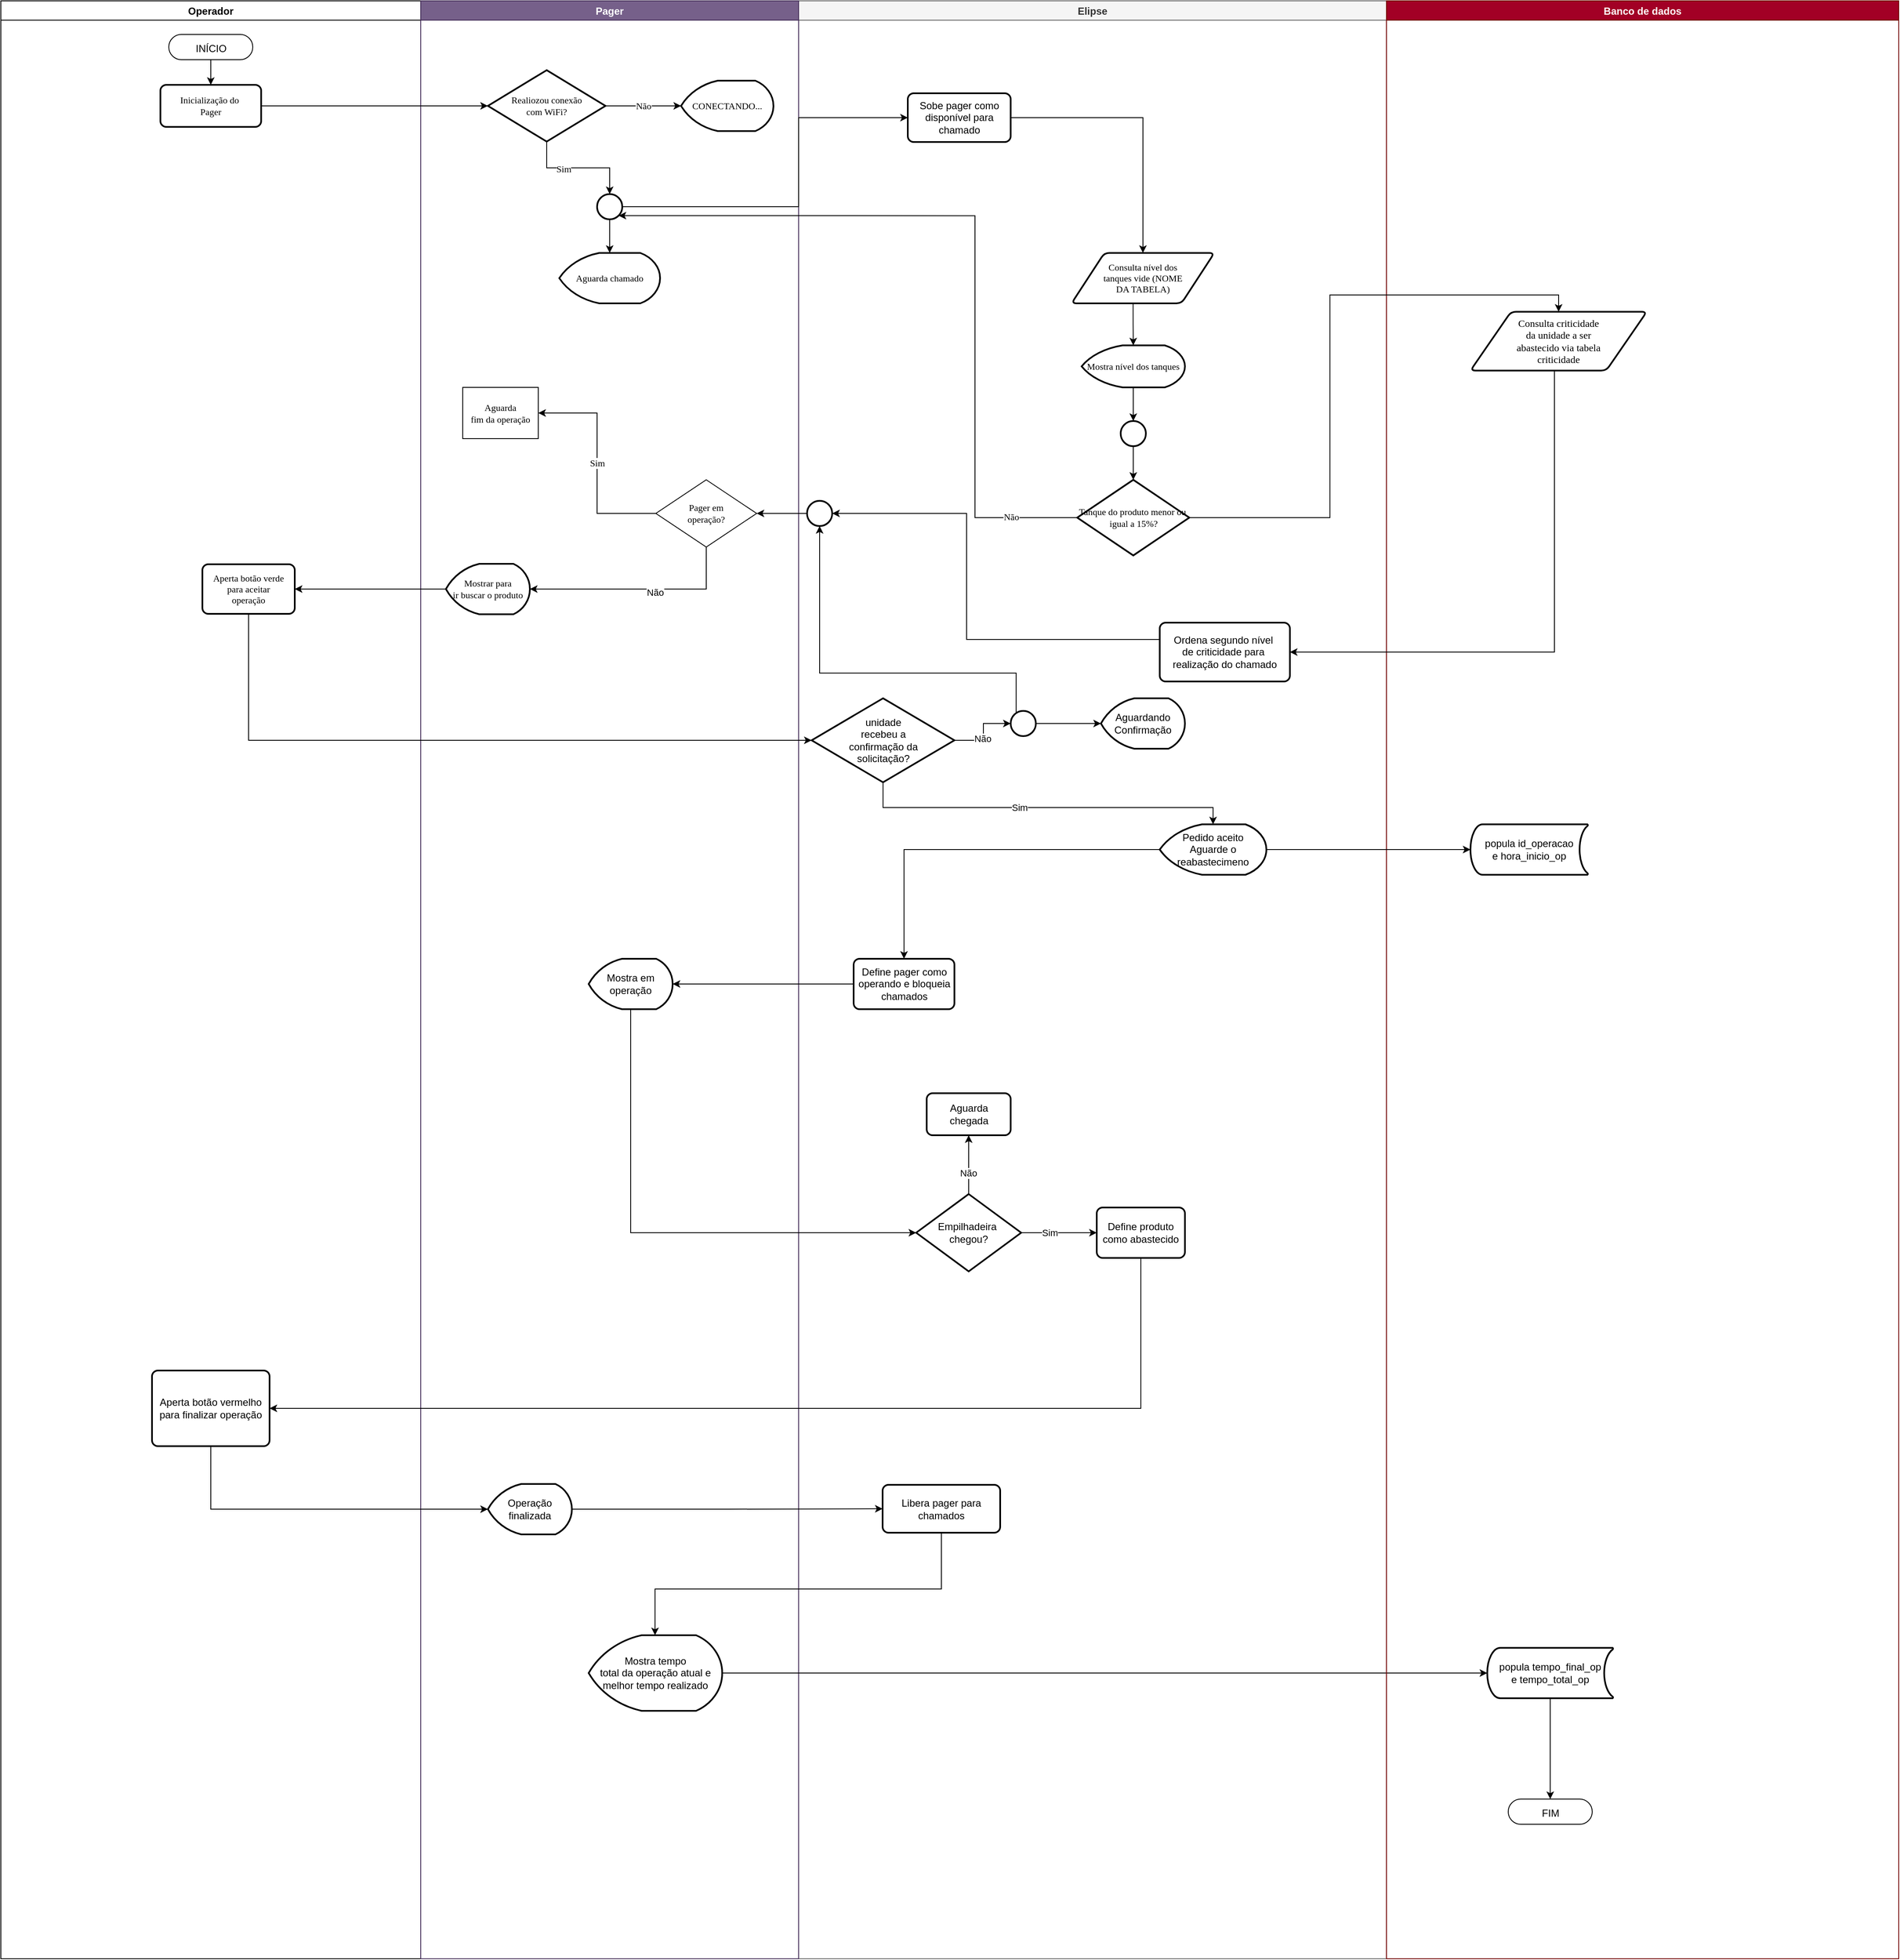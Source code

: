 <mxfile version="20.2.3" type="device"><diagram id="C5RBs43oDa-KdzZeNtuy" name="Page-1"><mxGraphModel dx="3377" dy="1754" grid="1" gridSize="10" guides="1" tooltips="1" connect="1" arrows="1" fold="1" page="1" pageScale="1" pageWidth="1654" pageHeight="1169" math="0" shadow="0"><root><mxCell id="WIyWlLk6GJQsqaUBKTNV-0"/><mxCell id="WIyWlLk6GJQsqaUBKTNV-1" parent="WIyWlLk6GJQsqaUBKTNV-0"/><mxCell id="_cv4jqZ-8VD1wE39_pZX-53" value="Elipse" style="swimlane;fillColor=#f5f5f5;fontColor=#333333;strokeColor=#666666;resizable=1;fixedWidth=1;movable=0;" parent="WIyWlLk6GJQsqaUBKTNV-1" vertex="1"><mxGeometry x="950" width="700" height="2330" as="geometry"/></mxCell><mxCell id="nsGBpXfsjarQeDxXtJxV-21" style="edgeStyle=orthogonalEdgeStyle;rounded=0;orthogonalLoop=1;jettySize=auto;html=1;exitX=0.431;exitY=1.017;exitDx=0;exitDy=0;exitPerimeter=0;" edge="1" parent="_cv4jqZ-8VD1wE39_pZX-53" source="_cv4jqZ-8VD1wE39_pZX-67" target="_cv4jqZ-8VD1wE39_pZX-68"><mxGeometry relative="1" as="geometry"/></mxCell><mxCell id="_cv4jqZ-8VD1wE39_pZX-67" value="&lt;p style=&quot;line-height: 1.2; font-size: 11px;&quot;&gt;&lt;font style=&quot;font-size: 11px;&quot; face=&quot;Verdana&quot;&gt;Consulta nível dos&lt;br&gt;tanques vide (NOME&lt;br&gt;DA TABELA)&lt;/font&gt;&lt;/p&gt;" style="shape=parallelogram;html=1;strokeWidth=2;perimeter=parallelogramPerimeter;whiteSpace=wrap;rounded=1;arcSize=12;size=0.23;" parent="_cv4jqZ-8VD1wE39_pZX-53" vertex="1"><mxGeometry x="325" y="300" width="170" height="60" as="geometry"/></mxCell><mxCell id="_cv4jqZ-8VD1wE39_pZX-81" style="edgeStyle=orthogonalEdgeStyle;rounded=0;orthogonalLoop=1;jettySize=auto;html=1;exitX=0.5;exitY=1;exitDx=0;exitDy=0;exitPerimeter=0;entryX=0.5;entryY=0;entryDx=0;entryDy=0;entryPerimeter=0;fontFamily=Verdana;fontSize=11;" parent="_cv4jqZ-8VD1wE39_pZX-53" source="_cv4jqZ-8VD1wE39_pZX-68" target="_cv4jqZ-8VD1wE39_pZX-80" edge="1"><mxGeometry relative="1" as="geometry"/></mxCell><mxCell id="_cv4jqZ-8VD1wE39_pZX-68" value="Mostra nível dos tanques" style="strokeWidth=2;html=1;shape=mxgraph.flowchart.display;whiteSpace=wrap;fontFamily=Verdana;fontSize=11;" parent="_cv4jqZ-8VD1wE39_pZX-53" vertex="1"><mxGeometry x="337" y="410" width="123" height="50" as="geometry"/></mxCell><mxCell id="_cv4jqZ-8VD1wE39_pZX-85" style="edgeStyle=orthogonalEdgeStyle;rounded=0;orthogonalLoop=1;jettySize=auto;html=1;exitX=0.5;exitY=1;exitDx=0;exitDy=0;exitPerimeter=0;entryX=0.5;entryY=0;entryDx=0;entryDy=0;entryPerimeter=0;fontFamily=Verdana;fontSize=11;" parent="_cv4jqZ-8VD1wE39_pZX-53" source="_cv4jqZ-8VD1wE39_pZX-80" target="_cv4jqZ-8VD1wE39_pZX-84" edge="1"><mxGeometry relative="1" as="geometry"><mxPoint x="399.5" y="560" as="targetPoint"/></mxGeometry></mxCell><mxCell id="_cv4jqZ-8VD1wE39_pZX-80" value="" style="strokeWidth=2;html=1;shape=mxgraph.flowchart.start_2;whiteSpace=wrap;fontFamily=Verdana;fontSize=11;" parent="_cv4jqZ-8VD1wE39_pZX-53" vertex="1"><mxGeometry x="383.5" y="500" width="30" height="30" as="geometry"/></mxCell><mxCell id="_cv4jqZ-8VD1wE39_pZX-84" value="Tanque do produto menor ou&amp;nbsp;&lt;br&gt;igual a 15%?" style="strokeWidth=2;html=1;shape=mxgraph.flowchart.decision;whiteSpace=wrap;fontFamily=Verdana;fontSize=11;" parent="_cv4jqZ-8VD1wE39_pZX-53" vertex="1"><mxGeometry x="331.75" y="570" width="133.5" height="90" as="geometry"/></mxCell><mxCell id="nsGBpXfsjarQeDxXtJxV-9" style="edgeStyle=orthogonalEdgeStyle;rounded=0;orthogonalLoop=1;jettySize=auto;html=1;entryX=0.5;entryY=1;entryDx=0;entryDy=0;" edge="1" parent="_cv4jqZ-8VD1wE39_pZX-53" source="nsGBpXfsjarQeDxXtJxV-6" target="nsGBpXfsjarQeDxXtJxV-8"><mxGeometry relative="1" as="geometry"/></mxCell><mxCell id="nsGBpXfsjarQeDxXtJxV-10" value="Não" style="edgeLabel;html=1;align=center;verticalAlign=middle;resizable=0;points=[];" vertex="1" connectable="0" parent="nsGBpXfsjarQeDxXtJxV-9"><mxGeometry x="-0.274" y="1" relative="1" as="geometry"><mxPoint as="offset"/></mxGeometry></mxCell><mxCell id="nsGBpXfsjarQeDxXtJxV-12" style="edgeStyle=orthogonalEdgeStyle;rounded=0;orthogonalLoop=1;jettySize=auto;html=1;entryX=0;entryY=0.5;entryDx=0;entryDy=0;" edge="1" parent="_cv4jqZ-8VD1wE39_pZX-53" source="nsGBpXfsjarQeDxXtJxV-6" target="nsGBpXfsjarQeDxXtJxV-11"><mxGeometry relative="1" as="geometry"/></mxCell><mxCell id="nsGBpXfsjarQeDxXtJxV-13" value="Sim" style="edgeLabel;html=1;align=center;verticalAlign=middle;resizable=0;points=[];" vertex="1" connectable="0" parent="nsGBpXfsjarQeDxXtJxV-12"><mxGeometry x="-0.246" relative="1" as="geometry"><mxPoint as="offset"/></mxGeometry></mxCell><mxCell id="nsGBpXfsjarQeDxXtJxV-6" value="Empilhadeira&amp;nbsp;&lt;br&gt;chegou?" style="strokeWidth=2;html=1;shape=mxgraph.flowchart.decision;whiteSpace=wrap;" vertex="1" parent="_cv4jqZ-8VD1wE39_pZX-53"><mxGeometry x="140" y="1420" width="125" height="92" as="geometry"/></mxCell><mxCell id="nsGBpXfsjarQeDxXtJxV-8" value="Aguarda&lt;br&gt;chegada" style="rounded=1;whiteSpace=wrap;html=1;absoluteArcSize=1;arcSize=14;strokeWidth=2;" vertex="1" parent="_cv4jqZ-8VD1wE39_pZX-53"><mxGeometry x="152.5" y="1300" width="100" height="50" as="geometry"/></mxCell><mxCell id="nsGBpXfsjarQeDxXtJxV-11" value="Define produto&lt;br&gt;como abastecido" style="rounded=1;whiteSpace=wrap;html=1;absoluteArcSize=1;arcSize=14;strokeWidth=2;" vertex="1" parent="_cv4jqZ-8VD1wE39_pZX-53"><mxGeometry x="355" y="1436" width="105" height="60" as="geometry"/></mxCell><mxCell id="nsGBpXfsjarQeDxXtJxV-62" style="edgeStyle=orthogonalEdgeStyle;rounded=0;orthogonalLoop=1;jettySize=auto;html=1;entryX=0.5;entryY=0;entryDx=0;entryDy=0;" edge="1" parent="_cv4jqZ-8VD1wE39_pZX-53" source="nsGBpXfsjarQeDxXtJxV-58" target="_cv4jqZ-8VD1wE39_pZX-67"><mxGeometry relative="1" as="geometry"/></mxCell><mxCell id="nsGBpXfsjarQeDxXtJxV-58" value="Sobe pager como disponível para chamado" style="rounded=1;whiteSpace=wrap;html=1;absoluteArcSize=1;arcSize=14;strokeWidth=2;" vertex="1" parent="_cv4jqZ-8VD1wE39_pZX-53"><mxGeometry x="130" y="110" width="122.5" height="58" as="geometry"/></mxCell><mxCell id="nsGBpXfsjarQeDxXtJxV-101" style="edgeStyle=orthogonalEdgeStyle;rounded=0;orthogonalLoop=1;jettySize=auto;html=1;exitX=0;exitY=0.5;exitDx=0;exitDy=0;entryX=1;entryY=0.5;entryDx=0;entryDy=0;entryPerimeter=0;" edge="1" parent="_cv4jqZ-8VD1wE39_pZX-53" source="nsGBpXfsjarQeDxXtJxV-70" target="nsGBpXfsjarQeDxXtJxV-99"><mxGeometry relative="1" as="geometry"><Array as="points"><mxPoint x="430" y="760"/><mxPoint x="200" y="760"/><mxPoint x="200" y="610"/></Array></mxGeometry></mxCell><mxCell id="nsGBpXfsjarQeDxXtJxV-70" value="Ordena segundo nível&amp;nbsp;&lt;br&gt;de criticidade para&amp;nbsp;&lt;br&gt;realização do chamado" style="rounded=1;whiteSpace=wrap;html=1;absoluteArcSize=1;arcSize=14;strokeWidth=2;" vertex="1" parent="_cv4jqZ-8VD1wE39_pZX-53"><mxGeometry x="430" y="740" width="155" height="70" as="geometry"/></mxCell><mxCell id="nsGBpXfsjarQeDxXtJxV-84" value="Define pager como operando e bloqueia chamados" style="rounded=1;whiteSpace=wrap;html=1;absoluteArcSize=1;arcSize=14;strokeWidth=2;" vertex="1" parent="_cv4jqZ-8VD1wE39_pZX-53"><mxGeometry x="65.5" y="1140" width="120" height="60" as="geometry"/></mxCell><mxCell id="nsGBpXfsjarQeDxXtJxV-88" style="edgeStyle=orthogonalEdgeStyle;rounded=0;orthogonalLoop=1;jettySize=auto;html=1;" edge="1" parent="_cv4jqZ-8VD1wE39_pZX-53" source="nsGBpXfsjarQeDxXtJxV-86" target="nsGBpXfsjarQeDxXtJxV-84"><mxGeometry relative="1" as="geometry"/></mxCell><mxCell id="nsGBpXfsjarQeDxXtJxV-86" value="Pedido aceito&lt;br&gt;Aguarde o reabastecimeno" style="strokeWidth=2;html=1;shape=mxgraph.flowchart.display;whiteSpace=wrap;" vertex="1" parent="_cv4jqZ-8VD1wE39_pZX-53"><mxGeometry x="430" y="980" width="127" height="60" as="geometry"/></mxCell><mxCell id="nsGBpXfsjarQeDxXtJxV-87" style="edgeStyle=orthogonalEdgeStyle;rounded=0;orthogonalLoop=1;jettySize=auto;html=1;exitX=0.5;exitY=1;exitDx=0;exitDy=0;" edge="1" parent="_cv4jqZ-8VD1wE39_pZX-53" source="nsGBpXfsjarQeDxXtJxV-84" target="nsGBpXfsjarQeDxXtJxV-84"><mxGeometry relative="1" as="geometry"/></mxCell><mxCell id="nsGBpXfsjarQeDxXtJxV-93" style="edgeStyle=orthogonalEdgeStyle;rounded=0;orthogonalLoop=1;jettySize=auto;html=1;exitX=0.5;exitY=1;exitDx=0;exitDy=0;exitPerimeter=0;entryX=0.5;entryY=0;entryDx=0;entryDy=0;entryPerimeter=0;" edge="1" parent="_cv4jqZ-8VD1wE39_pZX-53" source="nsGBpXfsjarQeDxXtJxV-91" target="nsGBpXfsjarQeDxXtJxV-86"><mxGeometry relative="1" as="geometry"><Array as="points"><mxPoint x="101" y="960"/><mxPoint x="494" y="960"/></Array></mxGeometry></mxCell><mxCell id="nsGBpXfsjarQeDxXtJxV-95" value="Sim" style="edgeLabel;html=1;align=center;verticalAlign=middle;resizable=0;points=[];" vertex="1" connectable="0" parent="nsGBpXfsjarQeDxXtJxV-93"><mxGeometry x="-0.131" relative="1" as="geometry"><mxPoint as="offset"/></mxGeometry></mxCell><mxCell id="nsGBpXfsjarQeDxXtJxV-102" style="edgeStyle=orthogonalEdgeStyle;rounded=0;orthogonalLoop=1;jettySize=auto;html=1;exitX=1;exitY=0.5;exitDx=0;exitDy=0;exitPerimeter=0;entryX=0;entryY=0.5;entryDx=0;entryDy=0;entryPerimeter=0;" edge="1" parent="_cv4jqZ-8VD1wE39_pZX-53" source="nsGBpXfsjarQeDxXtJxV-91" target="nsGBpXfsjarQeDxXtJxV-98"><mxGeometry relative="1" as="geometry"><Array as="points"><mxPoint x="220" y="880"/><mxPoint x="220" y="860"/></Array></mxGeometry></mxCell><mxCell id="nsGBpXfsjarQeDxXtJxV-105" value="Não" style="edgeLabel;html=1;align=center;verticalAlign=middle;resizable=0;points=[];" vertex="1" connectable="0" parent="nsGBpXfsjarQeDxXtJxV-102"><mxGeometry x="-0.226" y="2" relative="1" as="geometry"><mxPoint as="offset"/></mxGeometry></mxCell><mxCell id="nsGBpXfsjarQeDxXtJxV-91" value="unidade&lt;br&gt;recebeu a&lt;br&gt;confirmação da&lt;br&gt;solicitação?" style="strokeWidth=2;html=1;shape=mxgraph.flowchart.decision;whiteSpace=wrap;" vertex="1" parent="_cv4jqZ-8VD1wE39_pZX-53"><mxGeometry x="15.5" y="830" width="170" height="100" as="geometry"/></mxCell><mxCell id="nsGBpXfsjarQeDxXtJxV-96" value="Aguardando&lt;br&gt;Confirmação" style="strokeWidth=2;html=1;shape=mxgraph.flowchart.display;whiteSpace=wrap;" vertex="1" parent="_cv4jqZ-8VD1wE39_pZX-53"><mxGeometry x="360" y="830" width="100" height="60" as="geometry"/></mxCell><mxCell id="nsGBpXfsjarQeDxXtJxV-99" value="" style="strokeWidth=2;html=1;shape=mxgraph.flowchart.start_2;whiteSpace=wrap;fontFamily=Verdana;fontSize=11;" vertex="1" parent="_cv4jqZ-8VD1wE39_pZX-53"><mxGeometry x="10" y="595" width="30" height="30" as="geometry"/></mxCell><mxCell id="nsGBpXfsjarQeDxXtJxV-104" style="edgeStyle=orthogonalEdgeStyle;rounded=0;orthogonalLoop=1;jettySize=auto;html=1;exitX=0.145;exitY=0.145;exitDx=0;exitDy=0;exitPerimeter=0;" edge="1" parent="_cv4jqZ-8VD1wE39_pZX-53" source="nsGBpXfsjarQeDxXtJxV-98" target="nsGBpXfsjarQeDxXtJxV-99"><mxGeometry relative="1" as="geometry"><Array as="points"><mxPoint x="259" y="800"/><mxPoint x="25" y="800"/></Array></mxGeometry></mxCell><mxCell id="nsGBpXfsjarQeDxXtJxV-109" style="edgeStyle=orthogonalEdgeStyle;rounded=0;orthogonalLoop=1;jettySize=auto;html=1;exitX=1;exitY=0.5;exitDx=0;exitDy=0;exitPerimeter=0;" edge="1" parent="_cv4jqZ-8VD1wE39_pZX-53" source="nsGBpXfsjarQeDxXtJxV-98" target="nsGBpXfsjarQeDxXtJxV-96"><mxGeometry relative="1" as="geometry"/></mxCell><mxCell id="nsGBpXfsjarQeDxXtJxV-98" value="" style="strokeWidth=2;html=1;shape=mxgraph.flowchart.start_2;whiteSpace=wrap;fontFamily=Verdana;fontSize=11;" vertex="1" parent="_cv4jqZ-8VD1wE39_pZX-53"><mxGeometry x="252.5" y="845" width="30" height="30" as="geometry"/></mxCell><mxCell id="nsGBpXfsjarQeDxXtJxV-115" value="Libera pager para chamados" style="rounded=1;whiteSpace=wrap;html=1;absoluteArcSize=1;arcSize=14;strokeWidth=2;" vertex="1" parent="_cv4jqZ-8VD1wE39_pZX-53"><mxGeometry x="100" y="1766" width="140" height="57" as="geometry"/></mxCell><mxCell id="_cv4jqZ-8VD1wE39_pZX-54" value="Operador" style="swimlane;startSize=23;movable=0;resizable=1;" parent="WIyWlLk6GJQsqaUBKTNV-1" vertex="1"><mxGeometry width="500" height="2330" as="geometry"/></mxCell><mxCell id="_cv4jqZ-8VD1wE39_pZX-101" style="edgeStyle=orthogonalEdgeStyle;rounded=0;orthogonalLoop=1;jettySize=auto;html=1;entryX=0.5;entryY=0;entryDx=0;entryDy=0;fontFamily=Verdana;fontSize=11;" parent="_cv4jqZ-8VD1wE39_pZX-54" source="_cv4jqZ-8VD1wE39_pZX-59" target="_cv4jqZ-8VD1wE39_pZX-100" edge="1"><mxGeometry relative="1" as="geometry"/></mxCell><mxCell id="_cv4jqZ-8VD1wE39_pZX-59" value="&lt;span style=&quot;font-size: 12px&quot;&gt;INÍCIO&lt;/span&gt;" style="html=1;dashed=0;whitespace=wrap;shape=mxgraph.dfd.start;fontSize=16;" parent="_cv4jqZ-8VD1wE39_pZX-54" vertex="1"><mxGeometry x="200" y="40" width="100" height="30" as="geometry"/></mxCell><mxCell id="_cv4jqZ-8VD1wE39_pZX-100" value="Inicialização do&amp;nbsp;&lt;br&gt;Pager" style="rounded=1;whiteSpace=wrap;html=1;absoluteArcSize=1;arcSize=14;strokeWidth=2;fontFamily=Verdana;fontSize=11;" parent="_cv4jqZ-8VD1wE39_pZX-54" vertex="1"><mxGeometry x="190" y="100" width="120" height="50" as="geometry"/></mxCell><mxCell id="_cv4jqZ-8VD1wE39_pZX-136" value="Aperta botão verde&lt;br&gt;para aceitar&lt;br&gt;operação" style="rounded=1;whiteSpace=wrap;html=1;absoluteArcSize=1;arcSize=14;strokeWidth=2;fontFamily=Verdana;fontSize=11;" parent="_cv4jqZ-8VD1wE39_pZX-54" vertex="1"><mxGeometry x="240" y="670.5" width="110" height="59" as="geometry"/></mxCell><mxCell id="nsGBpXfsjarQeDxXtJxV-14" value="Aperta botão vermelho para finalizar operação" style="rounded=1;whiteSpace=wrap;html=1;absoluteArcSize=1;arcSize=14;strokeWidth=2;" vertex="1" parent="_cv4jqZ-8VD1wE39_pZX-54"><mxGeometry x="180" y="1630" width="140" height="90" as="geometry"/></mxCell><mxCell id="_cv4jqZ-8VD1wE39_pZX-69" value="Pager" style="swimlane;startSize=23;fillColor=#76608a;strokeColor=#432D57;fontColor=#ffffff;movable=0;resizable=1;" parent="WIyWlLk6GJQsqaUBKTNV-1" vertex="1"><mxGeometry x="500" width="450" height="2330" as="geometry"/></mxCell><mxCell id="_cv4jqZ-8VD1wE39_pZX-106" value="Não" style="edgeStyle=orthogonalEdgeStyle;rounded=0;orthogonalLoop=1;jettySize=auto;html=1;entryX=0;entryY=0.5;entryDx=0;entryDy=0;entryPerimeter=0;fontFamily=Verdana;fontSize=11;" parent="_cv4jqZ-8VD1wE39_pZX-69" source="_cv4jqZ-8VD1wE39_pZX-103" target="_cv4jqZ-8VD1wE39_pZX-102" edge="1"><mxGeometry relative="1" as="geometry"/></mxCell><mxCell id="_cv4jqZ-8VD1wE39_pZX-111" style="edgeStyle=orthogonalEdgeStyle;rounded=0;orthogonalLoop=1;jettySize=auto;html=1;entryX=0.5;entryY=0;entryDx=0;entryDy=0;entryPerimeter=0;fontFamily=Verdana;fontSize=11;" parent="_cv4jqZ-8VD1wE39_pZX-69" source="_cv4jqZ-8VD1wE39_pZX-103" target="_cv4jqZ-8VD1wE39_pZX-109" edge="1"><mxGeometry relative="1" as="geometry"/></mxCell><mxCell id="_cv4jqZ-8VD1wE39_pZX-112" value="Sim" style="edgeLabel;html=1;align=center;verticalAlign=middle;resizable=0;points=[];fontSize=11;fontFamily=Verdana;" parent="_cv4jqZ-8VD1wE39_pZX-111" vertex="1" connectable="0"><mxGeometry x="-0.257" y="-1" relative="1" as="geometry"><mxPoint as="offset"/></mxGeometry></mxCell><mxCell id="_cv4jqZ-8VD1wE39_pZX-103" value="Realiozou conexão&lt;br&gt;com WiFi?" style="strokeWidth=2;html=1;shape=mxgraph.flowchart.decision;whiteSpace=wrap;fontFamily=Verdana;fontSize=11;" parent="_cv4jqZ-8VD1wE39_pZX-69" vertex="1"><mxGeometry x="80" y="82.5" width="140" height="85" as="geometry"/></mxCell><mxCell id="_cv4jqZ-8VD1wE39_pZX-102" value="CONECTANDO..." style="strokeWidth=2;html=1;shape=mxgraph.flowchart.display;whiteSpace=wrap;fontFamily=Verdana;fontSize=11;" parent="_cv4jqZ-8VD1wE39_pZX-69" vertex="1"><mxGeometry x="310" y="95" width="110" height="60" as="geometry"/></mxCell><mxCell id="_cv4jqZ-8VD1wE39_pZX-107" value="Aguarda chamado" style="strokeWidth=2;html=1;shape=mxgraph.flowchart.display;whiteSpace=wrap;fontFamily=Verdana;fontSize=11;" parent="_cv4jqZ-8VD1wE39_pZX-69" vertex="1"><mxGeometry x="165" y="300" width="120" height="60" as="geometry"/></mxCell><mxCell id="_cv4jqZ-8VD1wE39_pZX-113" style="edgeStyle=orthogonalEdgeStyle;rounded=0;orthogonalLoop=1;jettySize=auto;html=1;entryX=0.5;entryY=0;entryDx=0;entryDy=0;entryPerimeter=0;fontFamily=Verdana;fontSize=11;" parent="_cv4jqZ-8VD1wE39_pZX-69" source="_cv4jqZ-8VD1wE39_pZX-109" target="_cv4jqZ-8VD1wE39_pZX-107" edge="1"><mxGeometry relative="1" as="geometry"/></mxCell><mxCell id="_cv4jqZ-8VD1wE39_pZX-109" value="" style="strokeWidth=2;html=1;shape=mxgraph.flowchart.start_2;whiteSpace=wrap;fontFamily=Verdana;fontSize=11;" parent="_cv4jqZ-8VD1wE39_pZX-69" vertex="1"><mxGeometry x="210" y="230" width="30" height="30" as="geometry"/></mxCell><mxCell id="_cv4jqZ-8VD1wE39_pZX-131" value="Sim" style="edgeStyle=orthogonalEdgeStyle;rounded=0;orthogonalLoop=1;jettySize=auto;html=1;entryX=1;entryY=0.5;entryDx=0;entryDy=0;fontFamily=Verdana;fontSize=11;" parent="_cv4jqZ-8VD1wE39_pZX-69" source="_cv4jqZ-8VD1wE39_pZX-126" target="_cv4jqZ-8VD1wE39_pZX-130" edge="1"><mxGeometry x="0.007" relative="1" as="geometry"><mxPoint as="offset"/></mxGeometry></mxCell><mxCell id="nsGBpXfsjarQeDxXtJxV-73" style="edgeStyle=orthogonalEdgeStyle;rounded=0;orthogonalLoop=1;jettySize=auto;html=1;entryX=1;entryY=0.5;entryDx=0;entryDy=0;entryPerimeter=0;" edge="1" parent="_cv4jqZ-8VD1wE39_pZX-69" source="_cv4jqZ-8VD1wE39_pZX-126" target="_cv4jqZ-8VD1wE39_pZX-132"><mxGeometry relative="1" as="geometry"><Array as="points"><mxPoint x="340" y="700"/></Array></mxGeometry></mxCell><mxCell id="nsGBpXfsjarQeDxXtJxV-74" value="Não" style="edgeLabel;html=1;align=center;verticalAlign=middle;resizable=0;points=[];" vertex="1" connectable="0" parent="nsGBpXfsjarQeDxXtJxV-73"><mxGeometry x="-0.155" y="4" relative="1" as="geometry"><mxPoint x="-1" as="offset"/></mxGeometry></mxCell><mxCell id="_cv4jqZ-8VD1wE39_pZX-126" value="Pager em&lt;br&gt;operação?" style="rhombus;whiteSpace=wrap;html=1;fontFamily=Verdana;fontSize=11;" parent="_cv4jqZ-8VD1wE39_pZX-69" vertex="1"><mxGeometry x="280" y="570" width="120" height="80" as="geometry"/></mxCell><mxCell id="_cv4jqZ-8VD1wE39_pZX-130" value="Aguarda&lt;br&gt;fim da operação" style="rounded=0;whiteSpace=wrap;html=1;fontFamily=Verdana;fontSize=11;" parent="_cv4jqZ-8VD1wE39_pZX-69" vertex="1"><mxGeometry x="50" y="460" width="90" height="61" as="geometry"/></mxCell><mxCell id="_cv4jqZ-8VD1wE39_pZX-132" value="Mostrar para&lt;br&gt;ir buscar o produto" style="strokeWidth=2;html=1;shape=mxgraph.flowchart.display;whiteSpace=wrap;fontFamily=Verdana;fontSize=11;" parent="_cv4jqZ-8VD1wE39_pZX-69" vertex="1"><mxGeometry x="30" y="670" width="100" height="60" as="geometry"/></mxCell><mxCell id="nsGBpXfsjarQeDxXtJxV-31" value="Operação&lt;br&gt;finalizada" style="strokeWidth=2;html=1;shape=mxgraph.flowchart.display;whiteSpace=wrap;" vertex="1" parent="_cv4jqZ-8VD1wE39_pZX-69"><mxGeometry x="80" y="1765" width="100" height="60" as="geometry"/></mxCell><mxCell id="nsGBpXfsjarQeDxXtJxV-34" value="Mostra tempo&lt;br&gt;total da operação atual e melhor tempo realizado" style="strokeWidth=2;html=1;shape=mxgraph.flowchart.display;whiteSpace=wrap;" vertex="1" parent="_cv4jqZ-8VD1wE39_pZX-69"><mxGeometry x="200" y="1945" width="159" height="90" as="geometry"/></mxCell><mxCell id="nsGBpXfsjarQeDxXtJxV-82" value="Mostra em operação" style="strokeWidth=2;html=1;shape=mxgraph.flowchart.display;whiteSpace=wrap;" vertex="1" parent="_cv4jqZ-8VD1wE39_pZX-69"><mxGeometry x="200" y="1140" width="100" height="60" as="geometry"/></mxCell><mxCell id="_cv4jqZ-8VD1wE39_pZX-104" style="edgeStyle=orthogonalEdgeStyle;rounded=0;orthogonalLoop=1;jettySize=auto;html=1;entryX=0;entryY=0.5;entryDx=0;entryDy=0;entryPerimeter=0;fontFamily=Verdana;fontSize=11;" parent="WIyWlLk6GJQsqaUBKTNV-1" source="_cv4jqZ-8VD1wE39_pZX-100" target="_cv4jqZ-8VD1wE39_pZX-103" edge="1"><mxGeometry relative="1" as="geometry"/></mxCell><mxCell id="_cv4jqZ-8VD1wE39_pZX-128" style="edgeStyle=orthogonalEdgeStyle;rounded=0;orthogonalLoop=1;jettySize=auto;html=1;fontFamily=Verdana;fontSize=11;entryX=0.855;entryY=0.855;entryDx=0;entryDy=0;entryPerimeter=0;" parent="WIyWlLk6GJQsqaUBKTNV-1" source="_cv4jqZ-8VD1wE39_pZX-84" target="_cv4jqZ-8VD1wE39_pZX-109" edge="1"><mxGeometry relative="1" as="geometry"><mxPoint x="1040" y="770" as="targetPoint"/><Array as="points"><mxPoint x="1160" y="615"/><mxPoint x="1160" y="256"/></Array></mxGeometry></mxCell><mxCell id="_cv4jqZ-8VD1wE39_pZX-129" value="Não" style="edgeLabel;html=1;align=center;verticalAlign=middle;resizable=0;points=[];fontSize=11;fontFamily=Verdana;" parent="_cv4jqZ-8VD1wE39_pZX-128" vertex="1" connectable="0"><mxGeometry x="-0.776" y="3" relative="1" as="geometry"><mxPoint x="22" y="-4" as="offset"/></mxGeometry></mxCell><mxCell id="_cv4jqZ-8VD1wE39_pZX-137" style="edgeStyle=orthogonalEdgeStyle;rounded=0;orthogonalLoop=1;jettySize=auto;html=1;entryX=1;entryY=0.5;entryDx=0;entryDy=0;fontFamily=Verdana;fontSize=11;" parent="WIyWlLk6GJQsqaUBKTNV-1" source="_cv4jqZ-8VD1wE39_pZX-132" target="_cv4jqZ-8VD1wE39_pZX-136" edge="1"><mxGeometry relative="1" as="geometry"/></mxCell><mxCell id="nsGBpXfsjarQeDxXtJxV-18" style="edgeStyle=orthogonalEdgeStyle;rounded=0;orthogonalLoop=1;jettySize=auto;html=1;entryX=1;entryY=0.5;entryDx=0;entryDy=0;" edge="1" parent="WIyWlLk6GJQsqaUBKTNV-1" source="nsGBpXfsjarQeDxXtJxV-11" target="nsGBpXfsjarQeDxXtJxV-14"><mxGeometry relative="1" as="geometry"><Array as="points"><mxPoint x="1357" y="1675"/></Array></mxGeometry></mxCell><mxCell id="nsGBpXfsjarQeDxXtJxV-32" style="edgeStyle=orthogonalEdgeStyle;rounded=0;orthogonalLoop=1;jettySize=auto;html=1;entryX=0;entryY=0.5;entryDx=0;entryDy=0;entryPerimeter=0;" edge="1" parent="WIyWlLk6GJQsqaUBKTNV-1" source="nsGBpXfsjarQeDxXtJxV-14" target="nsGBpXfsjarQeDxXtJxV-31"><mxGeometry relative="1" as="geometry"><Array as="points"><mxPoint x="250" y="1795"/></Array></mxGeometry></mxCell><mxCell id="nsGBpXfsjarQeDxXtJxV-36" style="edgeStyle=orthogonalEdgeStyle;rounded=0;orthogonalLoop=1;jettySize=auto;html=1;" edge="1" parent="WIyWlLk6GJQsqaUBKTNV-1" source="nsGBpXfsjarQeDxXtJxV-34" target="nsGBpXfsjarQeDxXtJxV-25"><mxGeometry relative="1" as="geometry"><Array as="points"/></mxGeometry></mxCell><mxCell id="nsGBpXfsjarQeDxXtJxV-56" value="Banco de dados" style="swimlane;fillColor=#a20025;fontColor=#ffffff;strokeColor=#6F0000;movable=0;" vertex="1" parent="WIyWlLk6GJQsqaUBKTNV-1"><mxGeometry x="1650" width="610" height="2330" as="geometry"/></mxCell><mxCell id="nsGBpXfsjarQeDxXtJxV-67" value="&lt;font style=&quot;line-height: 0.7;&quot; face=&quot;Verdana&quot;&gt;Consulta criticidade&lt;br&gt;da unidade a ser&lt;br&gt;abastecido via tabela&lt;br&gt;criticidade&lt;br&gt;&lt;/font&gt;" style="shape=parallelogram;html=1;strokeWidth=2;perimeter=parallelogramPerimeter;whiteSpace=wrap;rounded=1;arcSize=12;size=0.23;" vertex="1" parent="nsGBpXfsjarQeDxXtJxV-56"><mxGeometry x="100" y="370" width="210" height="70" as="geometry"/></mxCell><mxCell id="nsGBpXfsjarQeDxXtJxV-90" value="popula id_operacao&lt;br&gt;e hora_inicio_op" style="strokeWidth=2;html=1;shape=mxgraph.flowchart.stored_data;whiteSpace=wrap;" vertex="1" parent="nsGBpXfsjarQeDxXtJxV-56"><mxGeometry x="100" y="980" width="140" height="60" as="geometry"/></mxCell><mxCell id="nsGBpXfsjarQeDxXtJxV-25" value="popula tempo_final_op&lt;br&gt;e tempo_total_op" style="strokeWidth=2;html=1;shape=mxgraph.flowchart.stored_data;whiteSpace=wrap;" vertex="1" parent="nsGBpXfsjarQeDxXtJxV-56"><mxGeometry x="120" y="1960" width="150" height="60" as="geometry"/></mxCell><mxCell id="nsGBpXfsjarQeDxXtJxV-27" value="&lt;span style=&quot;font-size: 12px&quot;&gt;FIM&lt;/span&gt;" style="html=1;dashed=0;whitespace=wrap;shape=mxgraph.dfd.start;fontSize=16;" vertex="1" parent="nsGBpXfsjarQeDxXtJxV-56"><mxGeometry x="145" y="2140" width="100" height="30" as="geometry"/></mxCell><mxCell id="nsGBpXfsjarQeDxXtJxV-29" style="edgeStyle=orthogonalEdgeStyle;rounded=0;orthogonalLoop=1;jettySize=auto;html=1;entryX=0.5;entryY=0.5;entryDx=0;entryDy=-15.0;entryPerimeter=0;" edge="1" parent="nsGBpXfsjarQeDxXtJxV-56" source="nsGBpXfsjarQeDxXtJxV-25" target="nsGBpXfsjarQeDxXtJxV-27"><mxGeometry relative="1" as="geometry"/></mxCell><mxCell id="nsGBpXfsjarQeDxXtJxV-59" style="edgeStyle=orthogonalEdgeStyle;rounded=0;orthogonalLoop=1;jettySize=auto;html=1;entryX=0;entryY=0.5;entryDx=0;entryDy=0;" edge="1" parent="WIyWlLk6GJQsqaUBKTNV-1" source="_cv4jqZ-8VD1wE39_pZX-109" target="nsGBpXfsjarQeDxXtJxV-58"><mxGeometry relative="1" as="geometry"><Array as="points"><mxPoint x="950" y="245"/><mxPoint x="950" y="139"/></Array></mxGeometry></mxCell><mxCell id="nsGBpXfsjarQeDxXtJxV-69" style="edgeStyle=orthogonalEdgeStyle;rounded=0;orthogonalLoop=1;jettySize=auto;html=1;entryX=0.5;entryY=0;entryDx=0;entryDy=0;" edge="1" parent="WIyWlLk6GJQsqaUBKTNV-1" source="_cv4jqZ-8VD1wE39_pZX-84" target="nsGBpXfsjarQeDxXtJxV-67"><mxGeometry relative="1" as="geometry"/></mxCell><mxCell id="nsGBpXfsjarQeDxXtJxV-71" style="edgeStyle=orthogonalEdgeStyle;rounded=0;orthogonalLoop=1;jettySize=auto;html=1;entryX=1;entryY=0.5;entryDx=0;entryDy=0;" edge="1" parent="WIyWlLk6GJQsqaUBKTNV-1" source="nsGBpXfsjarQeDxXtJxV-67" target="nsGBpXfsjarQeDxXtJxV-70"><mxGeometry relative="1" as="geometry"><Array as="points"><mxPoint x="1850" y="775"/></Array></mxGeometry></mxCell><mxCell id="nsGBpXfsjarQeDxXtJxV-94" style="edgeStyle=orthogonalEdgeStyle;rounded=0;orthogonalLoop=1;jettySize=auto;html=1;exitX=0;exitY=0.5;exitDx=0;exitDy=0;entryX=1;entryY=0.5;entryDx=0;entryDy=0;entryPerimeter=0;" edge="1" parent="WIyWlLk6GJQsqaUBKTNV-1" source="nsGBpXfsjarQeDxXtJxV-84" target="nsGBpXfsjarQeDxXtJxV-82"><mxGeometry relative="1" as="geometry"/></mxCell><mxCell id="nsGBpXfsjarQeDxXtJxV-100" style="edgeStyle=orthogonalEdgeStyle;rounded=0;orthogonalLoop=1;jettySize=auto;html=1;" edge="1" parent="WIyWlLk6GJQsqaUBKTNV-1" source="nsGBpXfsjarQeDxXtJxV-99" target="_cv4jqZ-8VD1wE39_pZX-126"><mxGeometry relative="1" as="geometry"/></mxCell><mxCell id="nsGBpXfsjarQeDxXtJxV-111" style="edgeStyle=orthogonalEdgeStyle;rounded=0;orthogonalLoop=1;jettySize=auto;html=1;exitX=1;exitY=0.5;exitDx=0;exitDy=0;exitPerimeter=0;entryX=0;entryY=0.5;entryDx=0;entryDy=0;entryPerimeter=0;" edge="1" parent="WIyWlLk6GJQsqaUBKTNV-1" source="nsGBpXfsjarQeDxXtJxV-86" target="nsGBpXfsjarQeDxXtJxV-90"><mxGeometry relative="1" as="geometry"/></mxCell><mxCell id="nsGBpXfsjarQeDxXtJxV-112" style="edgeStyle=orthogonalEdgeStyle;rounded=0;orthogonalLoop=1;jettySize=auto;html=1;exitX=0.5;exitY=1;exitDx=0;exitDy=0;entryX=0;entryY=0.5;entryDx=0;entryDy=0;entryPerimeter=0;" edge="1" parent="WIyWlLk6GJQsqaUBKTNV-1" source="_cv4jqZ-8VD1wE39_pZX-136" target="nsGBpXfsjarQeDxXtJxV-91"><mxGeometry relative="1" as="geometry"/></mxCell><mxCell id="nsGBpXfsjarQeDxXtJxV-114" style="edgeStyle=orthogonalEdgeStyle;rounded=0;orthogonalLoop=1;jettySize=auto;html=1;exitX=0.5;exitY=1;exitDx=0;exitDy=0;exitPerimeter=0;entryX=0;entryY=0.5;entryDx=0;entryDy=0;entryPerimeter=0;" edge="1" parent="WIyWlLk6GJQsqaUBKTNV-1" source="nsGBpXfsjarQeDxXtJxV-82" target="nsGBpXfsjarQeDxXtJxV-6"><mxGeometry relative="1" as="geometry"/></mxCell><mxCell id="nsGBpXfsjarQeDxXtJxV-116" style="edgeStyle=orthogonalEdgeStyle;rounded=0;orthogonalLoop=1;jettySize=auto;html=1;exitX=1;exitY=0.5;exitDx=0;exitDy=0;exitPerimeter=0;entryX=0;entryY=0.5;entryDx=0;entryDy=0;" edge="1" parent="WIyWlLk6GJQsqaUBKTNV-1" source="nsGBpXfsjarQeDxXtJxV-31" target="nsGBpXfsjarQeDxXtJxV-115"><mxGeometry relative="1" as="geometry"/></mxCell><mxCell id="nsGBpXfsjarQeDxXtJxV-117" style="edgeStyle=orthogonalEdgeStyle;rounded=0;orthogonalLoop=1;jettySize=auto;html=1;exitX=0.5;exitY=1;exitDx=0;exitDy=0;" edge="1" parent="WIyWlLk6GJQsqaUBKTNV-1" source="nsGBpXfsjarQeDxXtJxV-115" target="nsGBpXfsjarQeDxXtJxV-34"><mxGeometry relative="1" as="geometry"><Array as="points"><mxPoint x="1120" y="1890"/><mxPoint x="779" y="1890"/></Array></mxGeometry></mxCell></root></mxGraphModel></diagram></mxfile>